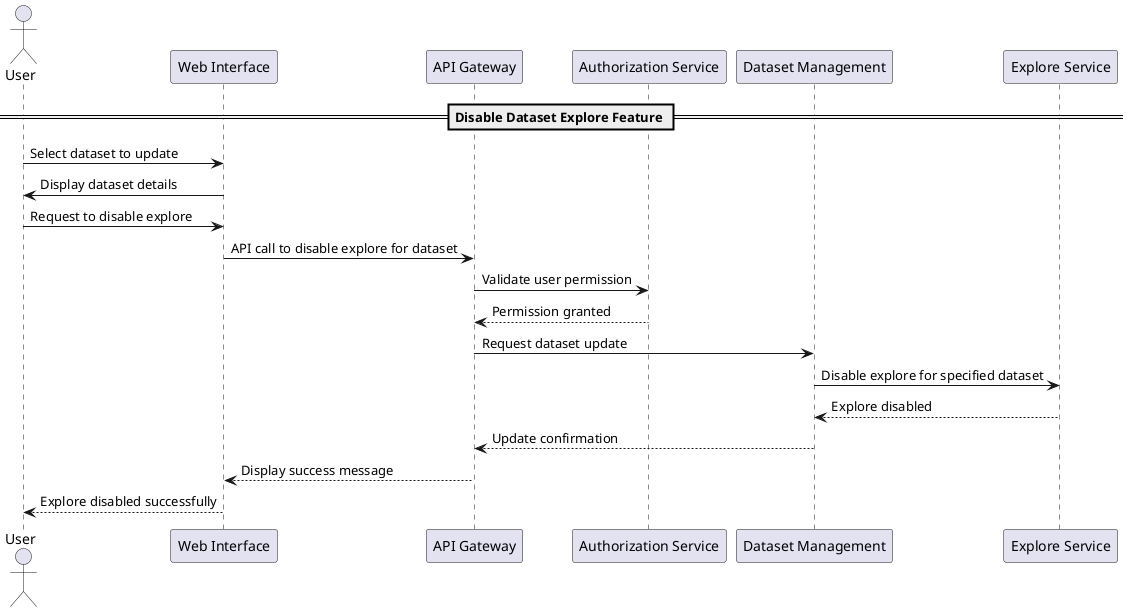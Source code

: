 @startuml
actor User as user
participant "Web Interface" as web
participant "API Gateway" as api
participant "Authorization Service" as auth
participant "Dataset Management" as dm
participant "Explore Service" as es

== Disable Dataset Explore Feature ==
user -> web: Select dataset to update
web -> user: Display dataset details

user -> web: Request to disable explore
web -> api: API call to disable explore for dataset
api -> auth: Validate user permission
auth --> api: Permission granted

api -> dm: Request dataset update
dm -> es: Disable explore for specified dataset
es --> dm: Explore disabled
dm --> api: Update confirmation
api --> web: Display success message
web --> user: Explore disabled successfully

@enduml